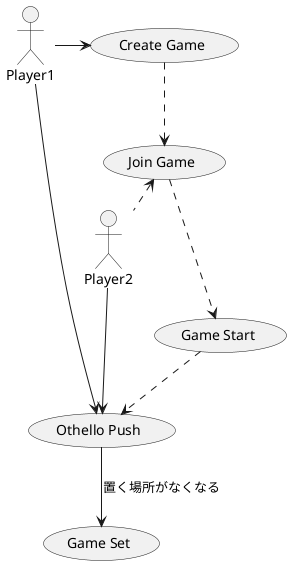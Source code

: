 @startuml

actor Player1
actor Player2

Player1 -> (Create Game)
(Join Game) <. Player2
(Create Game) ..> (Join Game)
(Join Game) ..> (Game Start)
(Game Start) ..> (Othello Push) 
Player1 -> (Othello Push)
Player2 -> (Othello Push)
(Othello Push) --> (Game Set):置く場所がなくなる  

@enduml